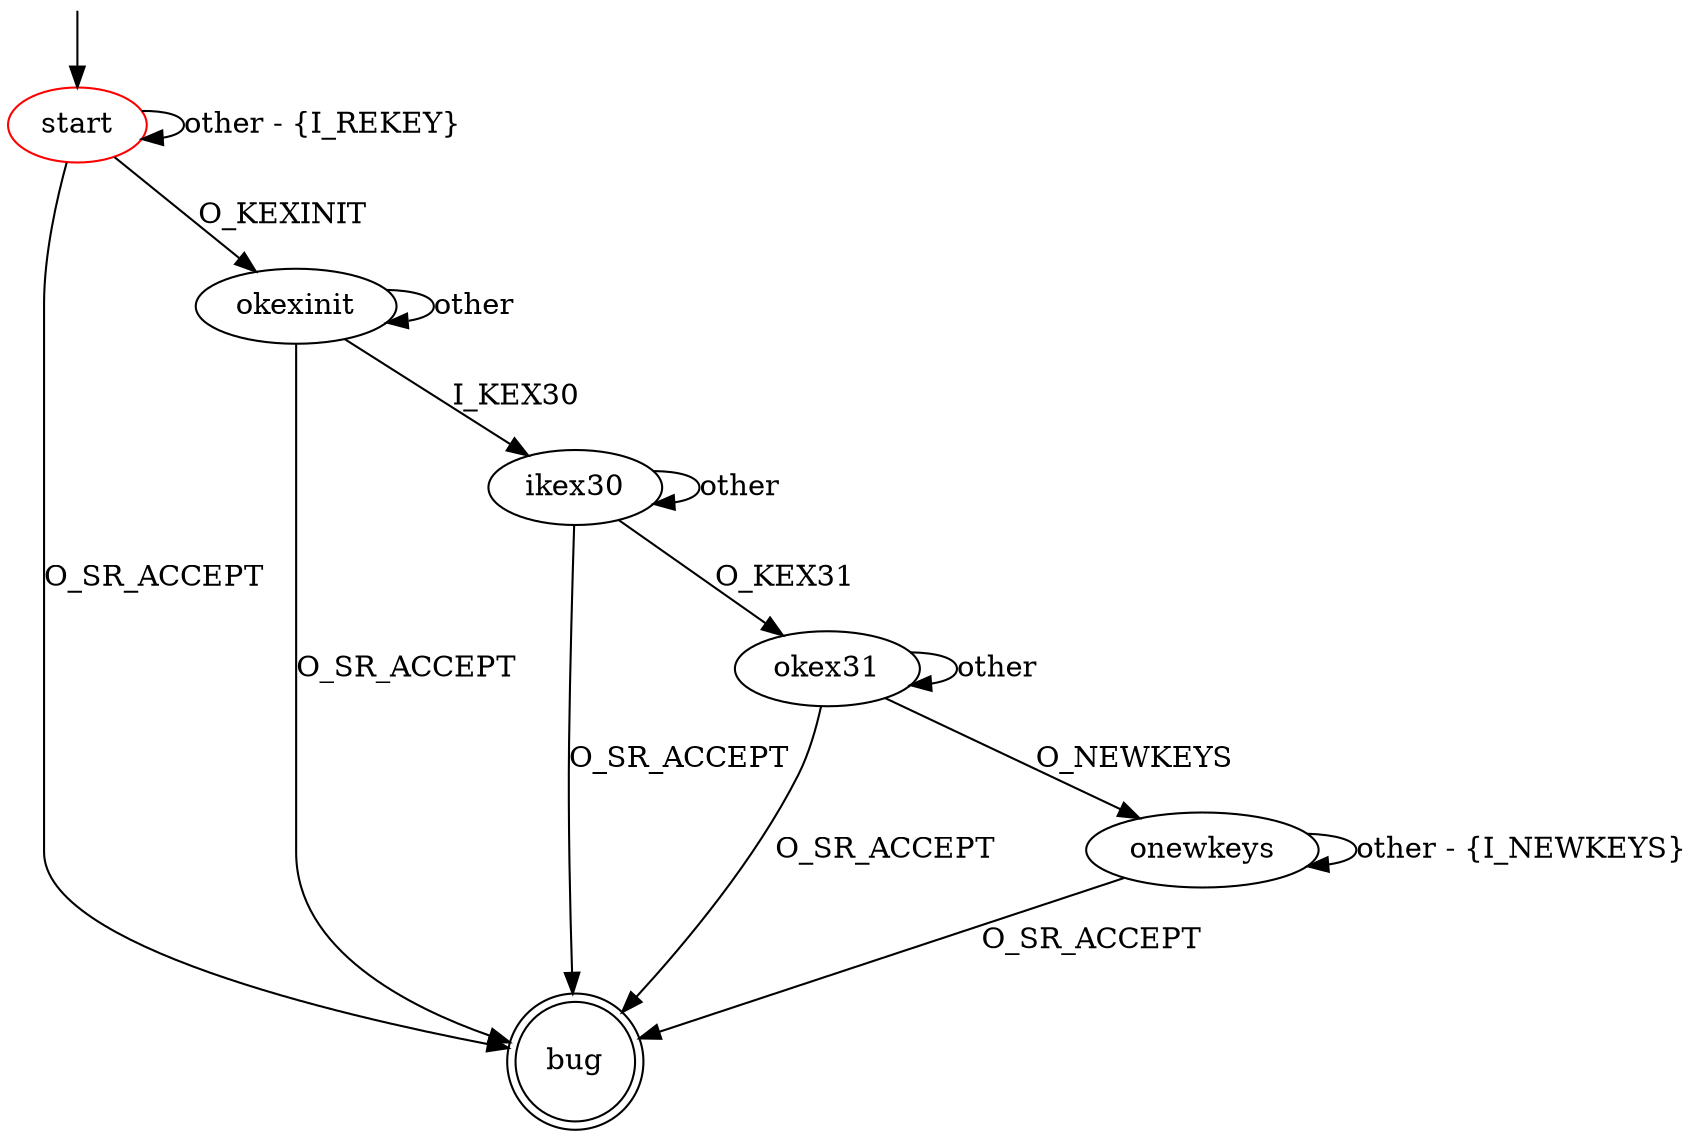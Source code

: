 digraph G {
label=""
start [color="red"]
bug [shape="doublecircle"]

start -> okexinit [label="O_KEXINIT"]
start -> start [label="other - {I_REKEY}"]
start -> bug [label="O_SR_ACCEPT"]

okexinit -> ikex30 [label="I_KEX30"]
okexinit -> okexinit [label="other"]
okexinit -> bug [label="O_SR_ACCEPT"]

ikex30 -> okex31 [label="O_KEX31"]
ikex30 -> ikex30 [label="other"]
ikex30 -> bug [label="O_SR_ACCEPT"]

okex31 -> onewkeys [label="O_NEWKEYS"]
okex31 -> okex31 [label="other"]
okex31 -> bug [label="O_SR_ACCEPT"]

onewkeys -> onewkeys [label="other - {I_NEWKEYS}"]
onewkeys -> bug [label="O_SR_ACCEPT"]

__start0 [label="" shape="none" width="0" height="0"];
__start0 -> start;
}
